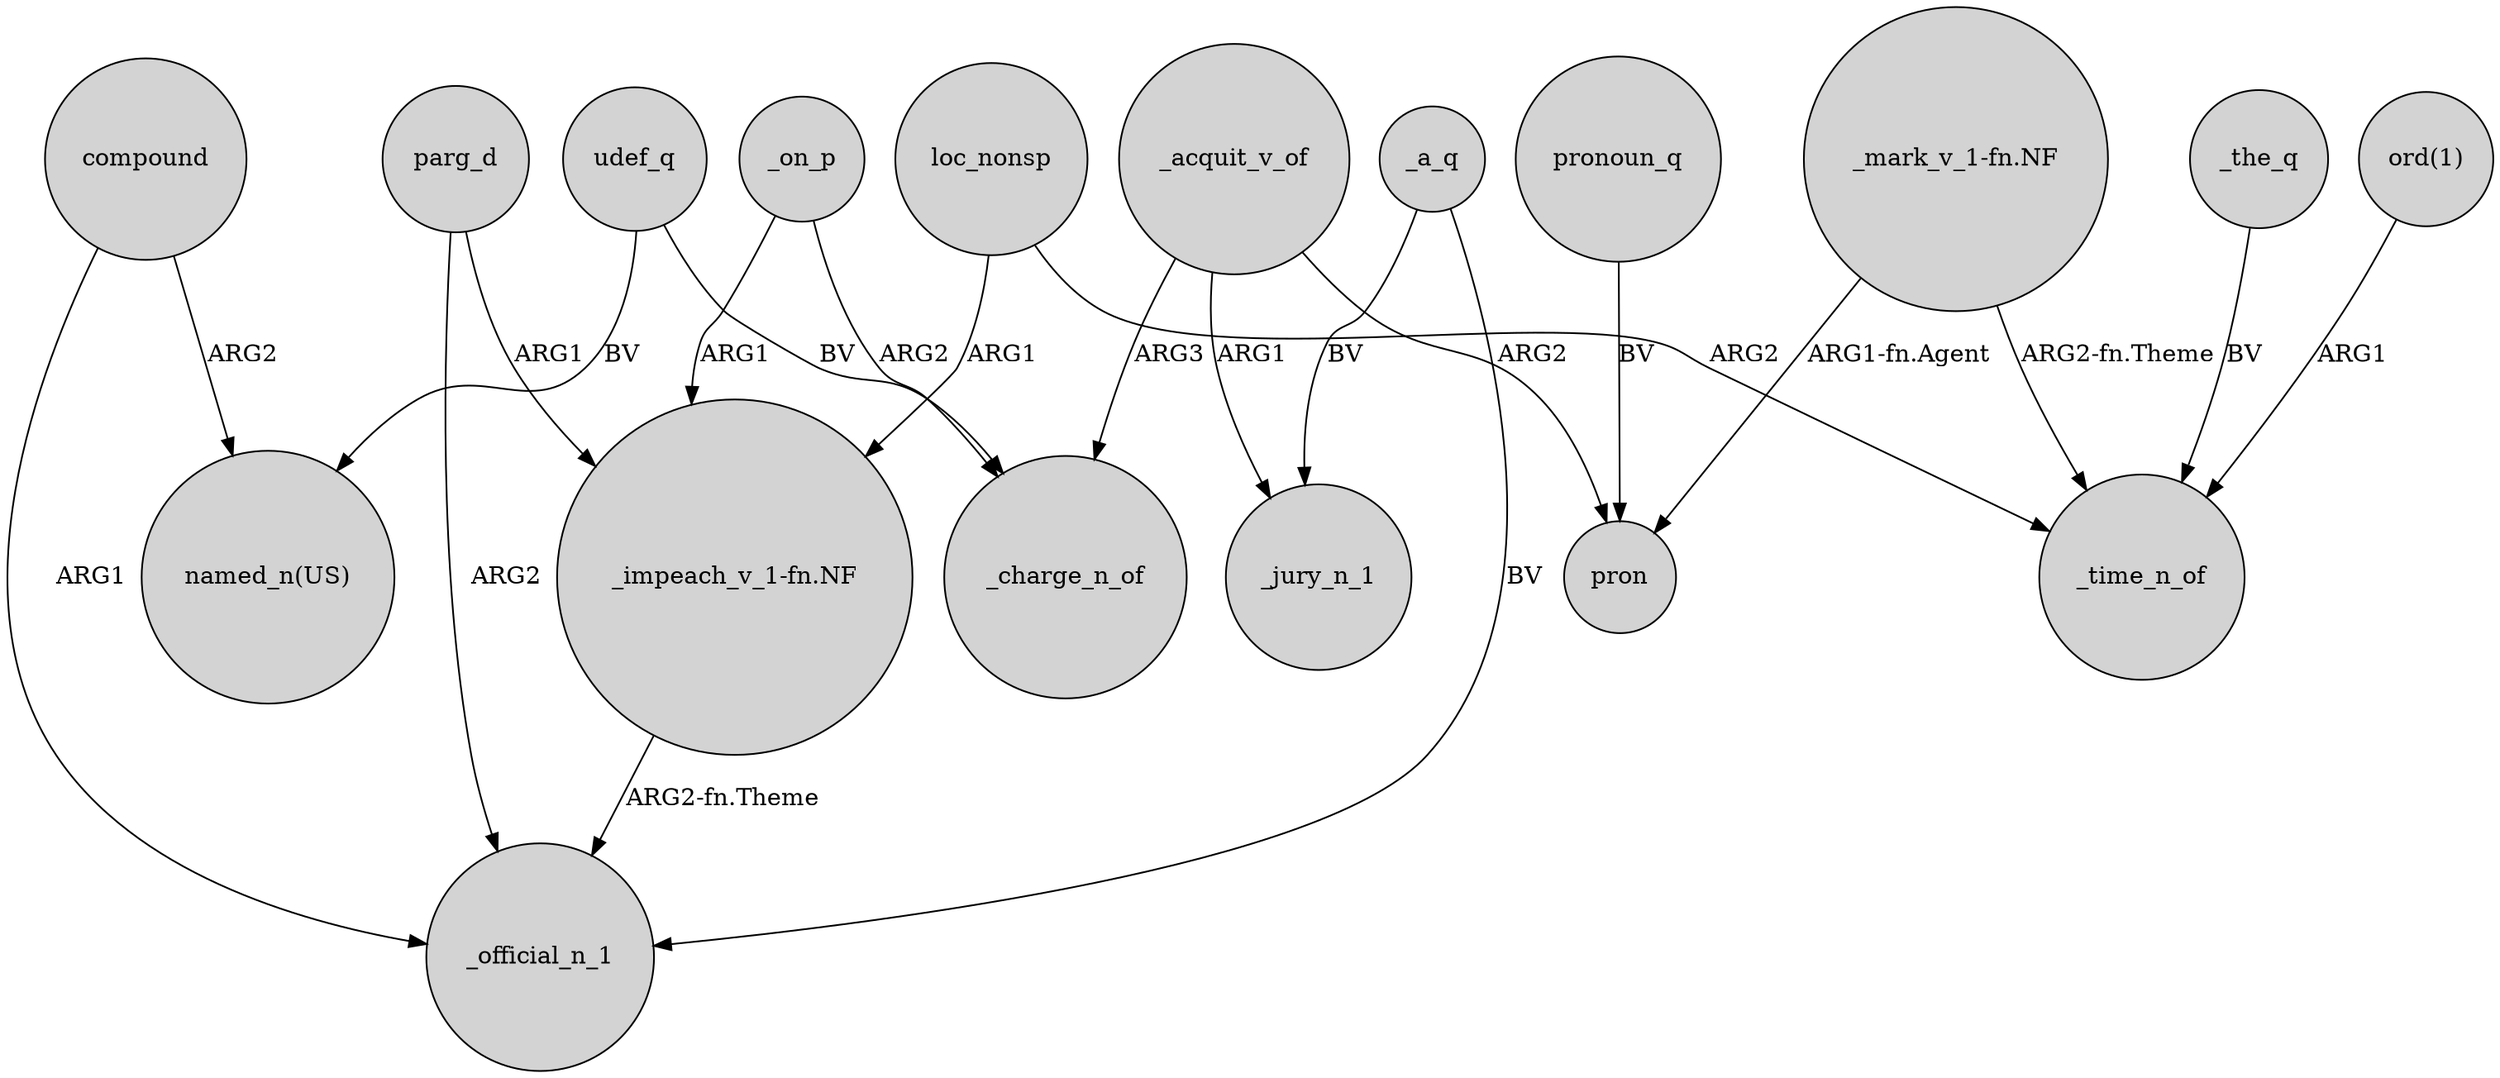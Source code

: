 digraph {
	node [shape=circle style=filled]
	udef_q -> "named_n(US)" [label=BV]
	"_mark_v_1-fn.NF" -> _time_n_of [label="ARG2-fn.Theme"]
	parg_d -> "_impeach_v_1-fn.NF" [label=ARG1]
	_on_p -> _charge_n_of [label=ARG2]
	"_mark_v_1-fn.NF" -> pron [label="ARG1-fn.Agent"]
	_acquit_v_of -> _charge_n_of [label=ARG3]
	loc_nonsp -> _time_n_of [label=ARG2]
	_on_p -> "_impeach_v_1-fn.NF" [label=ARG1]
	udef_q -> _charge_n_of [label=BV]
	compound -> "named_n(US)" [label=ARG2]
	parg_d -> _official_n_1 [label=ARG2]
	pronoun_q -> pron [label=BV]
	_the_q -> _time_n_of [label=BV]
	_a_q -> _official_n_1 [label=BV]
	compound -> _official_n_1 [label=ARG1]
	"_impeach_v_1-fn.NF" -> _official_n_1 [label="ARG2-fn.Theme"]
	_a_q -> _jury_n_1 [label=BV]
	_acquit_v_of -> _jury_n_1 [label=ARG1]
	loc_nonsp -> "_impeach_v_1-fn.NF" [label=ARG1]
	"ord(1)" -> _time_n_of [label=ARG1]
	_acquit_v_of -> pron [label=ARG2]
}
